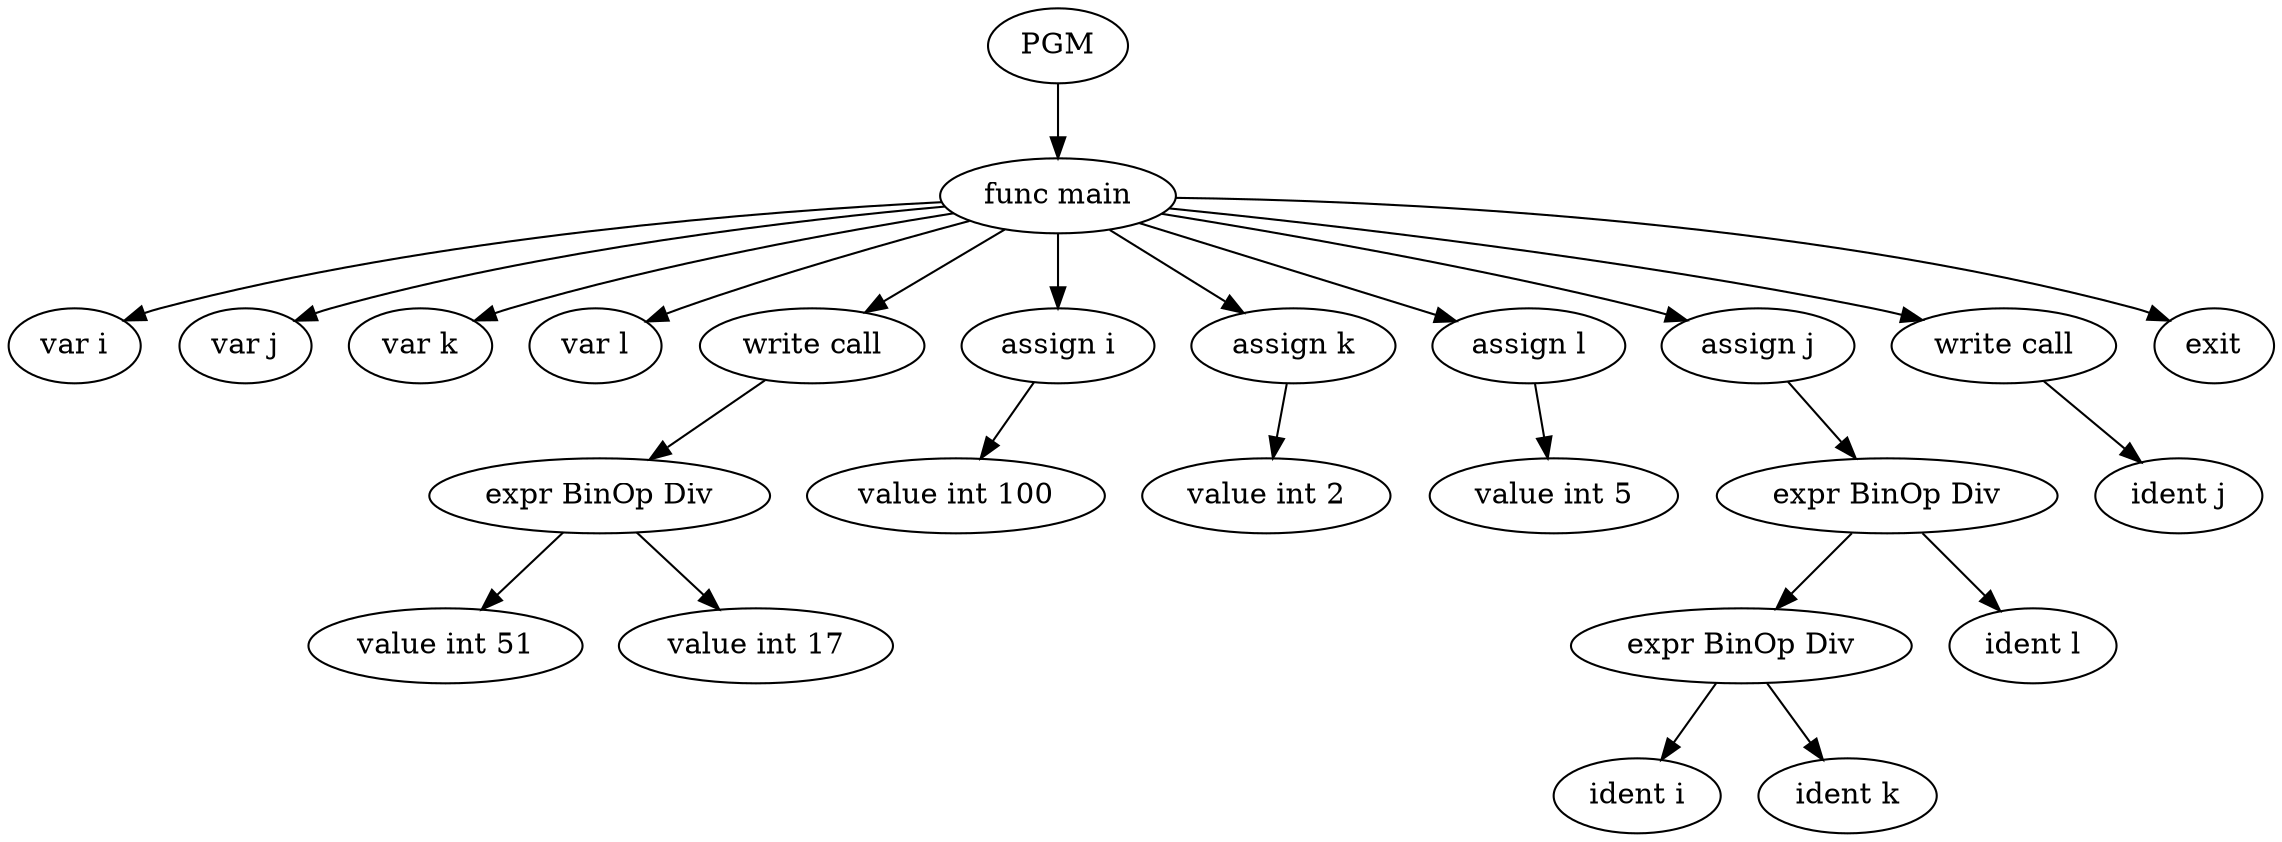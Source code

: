 digraph ast {
0[label = PGM, shape = ellipse]
1[label = "func main", shape = ellipse]
0 -> 1
2[label = "var i", shape = ellipse]
1 -> 2
3[label = "var j", shape = ellipse]
1 -> 3
4[label = "var k", shape = ellipse]
1 -> 4
5[label = "var l", shape = ellipse]
1 -> 5
6[label = "write call", shape = ellipse]
1 -> 6
7[label = "expr BinOp Div", shape = ellipse]
6 -> 7
8[label = "value int 51", shape = ellipse]
7 -> 8
9[label = "value int 17", shape = ellipse]
7 -> 9
10[label = "assign i", shape = ellipse]
1 -> 10
11[label = "value int 100", shape = ellipse]
10 -> 11
12[label = "assign k", shape = ellipse]
1 -> 12
13[label = "value int 2", shape = ellipse]
12 -> 13
14[label = "assign l", shape = ellipse]
1 -> 14
15[label = "value int 5", shape = ellipse]
14 -> 15
16[label = "assign j", shape = ellipse]
1 -> 16
17[label = "expr BinOp Div", shape = ellipse]
16 -> 17
18[label = "expr BinOp Div", shape = ellipse]
17 -> 18
19[label = "ident i", shape = ellipse]
18 -> 19
20[label = "ident k", shape = ellipse]
18 -> 20
21[label = "ident l", shape = ellipse]
17 -> 21
22[label = "write call", shape = ellipse]
1 -> 22
23[label = "ident j", shape = ellipse]
22 -> 23
24[label = "exit", shape = ellipse]
1 -> 24
}
